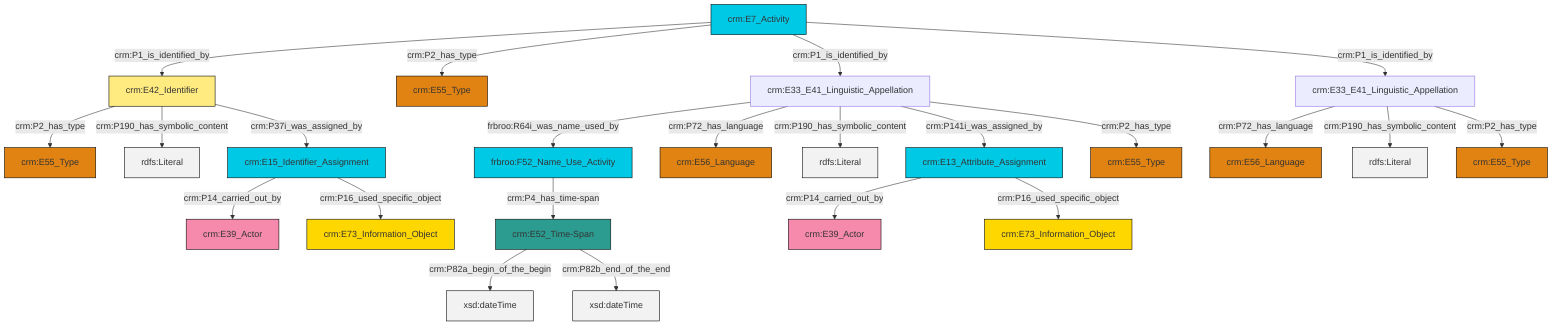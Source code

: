 graph TD
classDef Literal fill:#f2f2f2,stroke:#000000;
classDef CRM_Entity fill:#FFFFFF,stroke:#000000;
classDef Temporal_Entity fill:#00C9E6, stroke:#000000;
classDef Type fill:#E18312, stroke:#000000;
classDef Time-Span fill:#2C9C91, stroke:#000000;
classDef Appellation fill:#FFEB7F, stroke:#000000;
classDef Place fill:#008836, stroke:#000000;
classDef Persistent_Item fill:#B266B2, stroke:#000000;
classDef Conceptual_Object fill:#FFD700, stroke:#000000;
classDef Physical_Thing fill:#D2B48C, stroke:#000000;
classDef Actor fill:#f58aad, stroke:#000000;
classDef PC_Classes fill:#4ce600, stroke:#000000;
classDef Multi fill:#cccccc,stroke:#000000;

2["crm:E33_E41_Linguistic_Appellation"]:::Default -->|frbroo:R64i_was_name_used_by| 3["frbroo:F52_Name_Use_Activity"]:::Temporal_Entity
3["frbroo:F52_Name_Use_Activity"]:::Temporal_Entity -->|crm:P4_has_time-span| 6["crm:E52_Time-Span"]:::Time-Span
11["crm:E13_Attribute_Assignment"]:::Temporal_Entity -->|crm:P14_carried_out_by| 0["crm:E39_Actor"]:::Actor
15["crm:E33_E41_Linguistic_Appellation"]:::Default -->|crm:P72_has_language| 16["crm:E56_Language"]:::Type
2["crm:E33_E41_Linguistic_Appellation"]:::Default -->|crm:P72_has_language| 7["crm:E56_Language"]:::Type
11["crm:E13_Attribute_Assignment"]:::Temporal_Entity -->|crm:P16_used_specific_object| 4["crm:E73_Information_Object"]:::Conceptual_Object
20["crm:E7_Activity"]:::Temporal_Entity -->|crm:P1_is_identified_by| 21["crm:E42_Identifier"]:::Appellation
20["crm:E7_Activity"]:::Temporal_Entity -->|crm:P2_has_type| 29["crm:E55_Type"]:::Type
6["crm:E52_Time-Span"]:::Time-Span -->|crm:P82a_begin_of_the_begin| 30[xsd:dateTime]:::Literal
2["crm:E33_E41_Linguistic_Appellation"]:::Default -->|crm:P190_has_symbolic_content| 31[rdfs:Literal]:::Literal
15["crm:E33_E41_Linguistic_Appellation"]:::Default -->|crm:P190_has_symbolic_content| 34[rdfs:Literal]:::Literal
2["crm:E33_E41_Linguistic_Appellation"]:::Default -->|crm:P141i_was_assigned_by| 11["crm:E13_Attribute_Assignment"]:::Temporal_Entity
6["crm:E52_Time-Span"]:::Time-Span -->|crm:P82b_end_of_the_end| 35[xsd:dateTime]:::Literal
24["crm:E15_Identifier_Assignment"]:::Temporal_Entity -->|crm:P14_carried_out_by| 32["crm:E39_Actor"]:::Actor
15["crm:E33_E41_Linguistic_Appellation"]:::Default -->|crm:P2_has_type| 18["crm:E55_Type"]:::Type
20["crm:E7_Activity"]:::Temporal_Entity -->|crm:P1_is_identified_by| 2["crm:E33_E41_Linguistic_Appellation"]:::Default
24["crm:E15_Identifier_Assignment"]:::Temporal_Entity -->|crm:P16_used_specific_object| 12["crm:E73_Information_Object"]:::Conceptual_Object
21["crm:E42_Identifier"]:::Appellation -->|crm:P2_has_type| 37["crm:E55_Type"]:::Type
20["crm:E7_Activity"]:::Temporal_Entity -->|crm:P1_is_identified_by| 15["crm:E33_E41_Linguistic_Appellation"]:::Default
21["crm:E42_Identifier"]:::Appellation -->|crm:P190_has_symbolic_content| 41[rdfs:Literal]:::Literal
21["crm:E42_Identifier"]:::Appellation -->|crm:P37i_was_assigned_by| 24["crm:E15_Identifier_Assignment"]:::Temporal_Entity
2["crm:E33_E41_Linguistic_Appellation"]:::Default -->|crm:P2_has_type| 9["crm:E55_Type"]:::Type